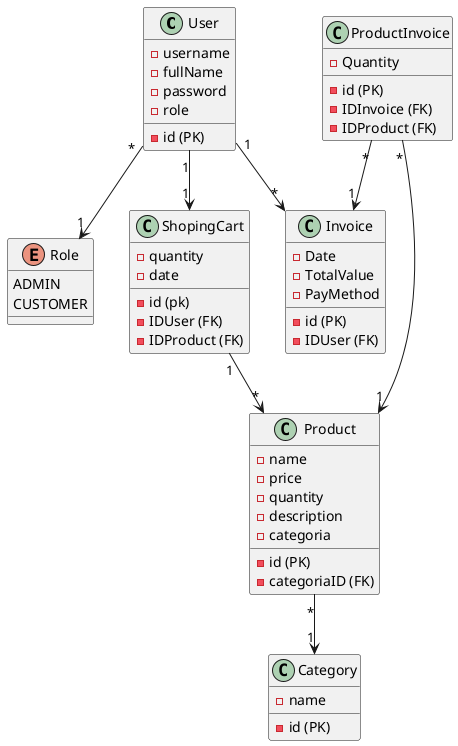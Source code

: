 @startuml
class User{
    -id (PK)
    -username
    -fullName
    -password
    -role
}

enum Role {
    ADMIN
    CUSTOMER

}


class ShopingCart {
 - id (pk)
 -IDUser (FK)
 -IDProduct (FK)
 - quantity
 -date
}



class Product {
   -id (PK)
   -categoriaID (FK)
   -name
   -price
   -quantity
   -description
   -categoria
}




class Category {
    - id (PK)
    - name
}

class Invoice {
  - id (PK)
  - IDUser (FK)
  - Date
  - TotalValue
  - PayMethod


}

class ProductInvoice {
 - id (PK)
 - IDInvoice (FK)
 - IDProduct (FK)
 - Quantity

}

User "1" --> "1" ShopingCart

ShopingCart "1" --> "*" Product
User "*" --> "1" Role
User "1" --> "*" Invoice



Product "*" --> "1" Category



ProductInvoice "*" --> "1" Product
ProductInvoice "*" --> "1" Invoice
@enduml